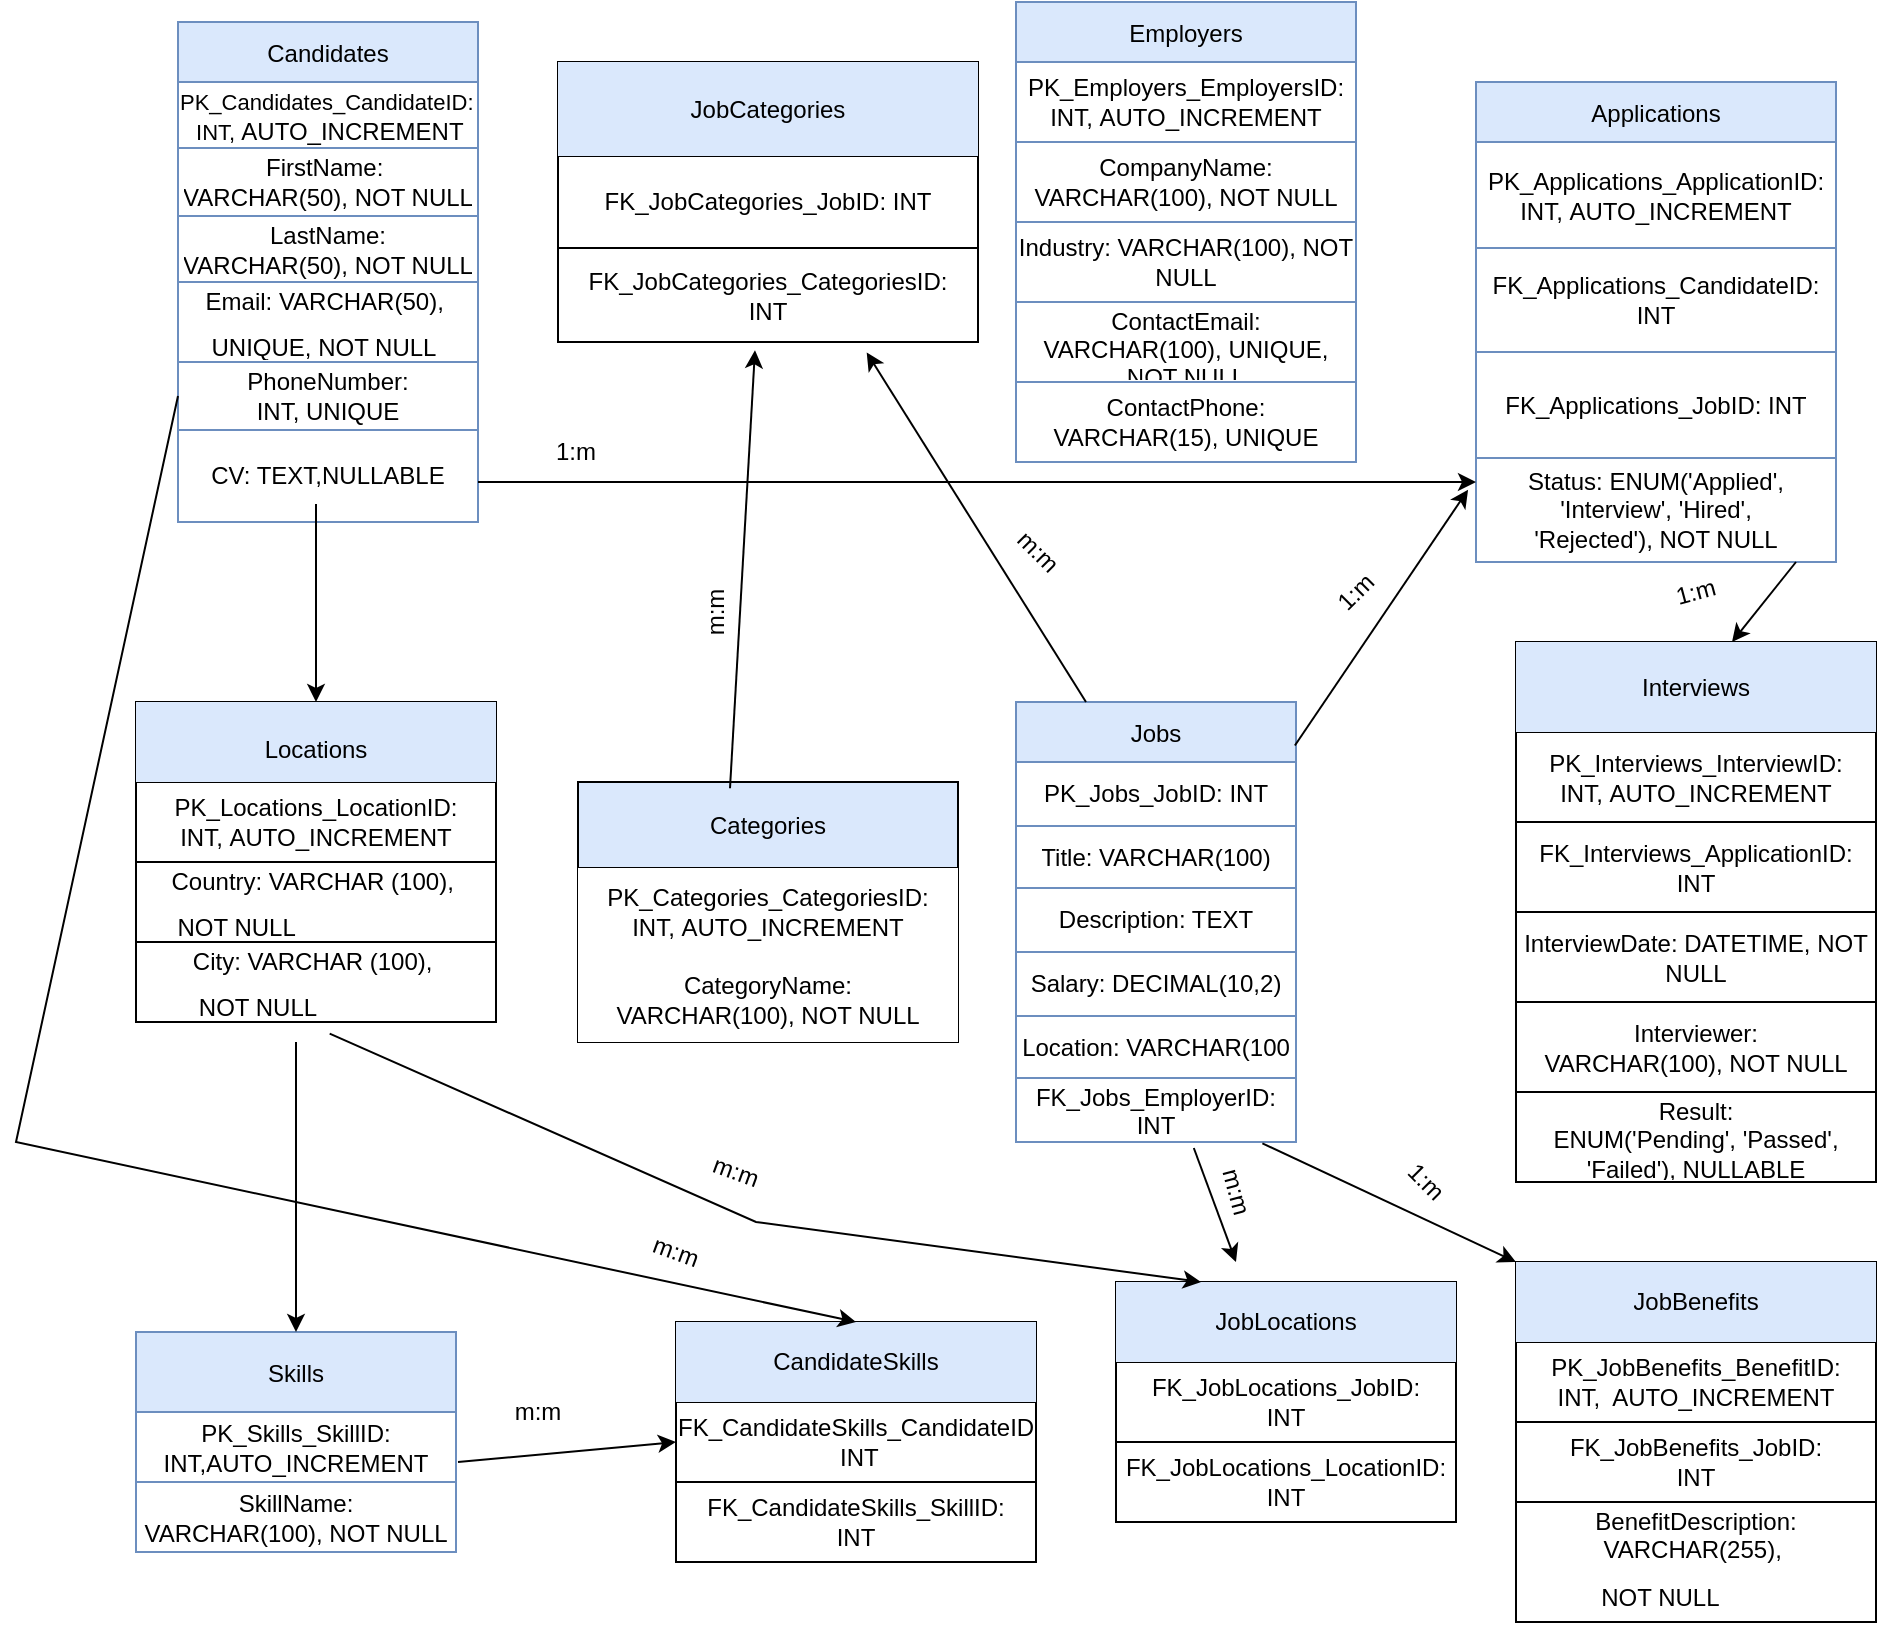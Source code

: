 <mxfile version="26.1.0">
  <diagram id="R2lEEEUBdFMjLlhIrx00" name="Page-1">
    <mxGraphModel dx="2350" dy="813" grid="1" gridSize="10" guides="1" tooltips="1" connect="1" arrows="1" fold="1" page="1" pageScale="1" pageWidth="850" pageHeight="1100" math="0" shadow="0" extFonts="Permanent Marker^https://fonts.googleapis.com/css?family=Permanent+Marker">
      <root>
        <mxCell id="0" />
        <mxCell id="1" parent="0" />
        <mxCell id="5-M_Rkz2rhJY8XIJQXvp-68" value="Candidates" style="shape=table;startSize=30;container=1;collapsible=0;childLayout=tableLayout;fillColor=#dae8fc;strokeColor=#6c8ebf;" vertex="1" parent="1">
          <mxGeometry x="-19" y="20" width="150" height="250" as="geometry" />
        </mxCell>
        <mxCell id="5-M_Rkz2rhJY8XIJQXvp-69" value="" style="shape=tableRow;horizontal=0;startSize=0;swimlaneHead=0;swimlaneBody=0;strokeColor=inherit;top=0;left=0;bottom=0;right=0;collapsible=0;dropTarget=0;fillColor=none;points=[[0,0.5],[1,0.5]];portConstraint=eastwest;" vertex="1" parent="5-M_Rkz2rhJY8XIJQXvp-68">
          <mxGeometry y="30" width="150" height="33" as="geometry" />
        </mxCell>
        <mxCell id="5-M_Rkz2rhJY8XIJQXvp-70" value="&lt;font style=&quot;font-size: 11px;&quot;&gt;PK_Candidates_&lt;/font&gt;&lt;span style=&quot;color: light-dark(rgb(0, 0, 0), rgb(255, 255, 255)); background-color: transparent; font-size: 11px;&quot;&gt;CandidateID:&amp;nbsp;&lt;/span&gt;&lt;div&gt;&lt;span style=&quot;color: light-dark(rgb(0, 0, 0), rgb(255, 255, 255)); background-color: transparent; font-size: 11px;&quot;&gt;INT,&amp;nbsp;&lt;/span&gt;&lt;span style=&quot;background-color: transparent; color: light-dark(rgb(0, 0, 0), rgb(255, 255, 255));&quot;&gt;AUTO_INCREMENT&lt;/span&gt;&lt;/div&gt;" style="shape=partialRectangle;html=1;whiteSpace=wrap;connectable=0;strokeColor=inherit;overflow=hidden;fillColor=none;top=0;left=0;bottom=0;right=0;pointerEvents=1;" vertex="1" parent="5-M_Rkz2rhJY8XIJQXvp-69">
          <mxGeometry width="150" height="33" as="geometry">
            <mxRectangle width="150" height="33" as="alternateBounds" />
          </mxGeometry>
        </mxCell>
        <mxCell id="5-M_Rkz2rhJY8XIJQXvp-71" value="" style="shape=tableRow;horizontal=0;startSize=0;swimlaneHead=0;swimlaneBody=0;strokeColor=inherit;top=0;left=0;bottom=0;right=0;collapsible=0;dropTarget=0;fillColor=none;points=[[0,0.5],[1,0.5]];portConstraint=eastwest;" vertex="1" parent="5-M_Rkz2rhJY8XIJQXvp-68">
          <mxGeometry y="63" width="150" height="34" as="geometry" />
        </mxCell>
        <mxCell id="5-M_Rkz2rhJY8XIJQXvp-72" value="FirstName:&amp;nbsp;&lt;div&gt;VARCHAR(50),&amp;nbsp;NOT NULL&lt;/div&gt;" style="shape=partialRectangle;html=1;whiteSpace=wrap;connectable=0;strokeColor=inherit;overflow=hidden;fillColor=none;top=0;left=0;bottom=0;right=0;pointerEvents=1;" vertex="1" parent="5-M_Rkz2rhJY8XIJQXvp-71">
          <mxGeometry width="150" height="34" as="geometry">
            <mxRectangle width="150" height="34" as="alternateBounds" />
          </mxGeometry>
        </mxCell>
        <mxCell id="5-M_Rkz2rhJY8XIJQXvp-73" value="" style="shape=tableRow;horizontal=0;startSize=0;swimlaneHead=0;swimlaneBody=0;strokeColor=inherit;top=0;left=0;bottom=0;right=0;collapsible=0;dropTarget=0;fillColor=none;points=[[0,0.5],[1,0.5]];portConstraint=eastwest;" vertex="1" parent="5-M_Rkz2rhJY8XIJQXvp-68">
          <mxGeometry y="97" width="150" height="33" as="geometry" />
        </mxCell>
        <mxCell id="5-M_Rkz2rhJY8XIJQXvp-74" value="LastName:&lt;div&gt;VARCHAR(50),&amp;nbsp;NOT NULL&lt;/div&gt;" style="shape=partialRectangle;html=1;whiteSpace=wrap;connectable=0;strokeColor=inherit;overflow=hidden;fillColor=none;top=0;left=0;bottom=0;right=0;pointerEvents=1;" vertex="1" parent="5-M_Rkz2rhJY8XIJQXvp-73">
          <mxGeometry width="150" height="33" as="geometry">
            <mxRectangle width="150" height="33" as="alternateBounds" />
          </mxGeometry>
        </mxCell>
        <mxCell id="5-M_Rkz2rhJY8XIJQXvp-75" value="" style="shape=tableRow;horizontal=0;startSize=0;swimlaneHead=0;swimlaneBody=0;strokeColor=inherit;top=0;left=0;bottom=0;right=0;collapsible=0;dropTarget=0;fillColor=none;points=[[0,0.5],[1,0.5]];portConstraint=eastwest;" vertex="1" parent="5-M_Rkz2rhJY8XIJQXvp-68">
          <mxGeometry y="130" width="150" height="40" as="geometry" />
        </mxCell>
        <mxCell id="5-M_Rkz2rhJY8XIJQXvp-76" value="Email:&amp;nbsp;VARCHAR(50),&amp;nbsp;&lt;div&gt;&lt;table&gt;&lt;tbody&gt;&lt;tr&gt;&lt;td&gt;&lt;/td&gt;&lt;/tr&gt;&lt;/tbody&gt;&lt;/table&gt;&lt;table&gt;&lt;tbody&gt;&lt;tr&gt;&lt;td&gt;UNIQUE, NOT NULL&lt;/td&gt;&lt;/tr&gt;&lt;/tbody&gt;&lt;/table&gt;&lt;/div&gt;" style="shape=partialRectangle;html=1;whiteSpace=wrap;connectable=0;strokeColor=inherit;overflow=hidden;fillColor=none;top=0;left=0;bottom=0;right=0;pointerEvents=1;" vertex="1" parent="5-M_Rkz2rhJY8XIJQXvp-75">
          <mxGeometry width="150" height="40" as="geometry">
            <mxRectangle width="150" height="40" as="alternateBounds" />
          </mxGeometry>
        </mxCell>
        <mxCell id="5-M_Rkz2rhJY8XIJQXvp-77" value="" style="shape=tableRow;horizontal=0;startSize=0;swimlaneHead=0;swimlaneBody=0;strokeColor=inherit;top=0;left=0;bottom=0;right=0;collapsible=0;dropTarget=0;fillColor=none;points=[[0,0.5],[1,0.5]];portConstraint=eastwest;" vertex="1" parent="5-M_Rkz2rhJY8XIJQXvp-68">
          <mxGeometry y="170" width="150" height="34" as="geometry" />
        </mxCell>
        <mxCell id="5-M_Rkz2rhJY8XIJQXvp-78" value="PhoneNumber:&lt;div&gt;INT,&amp;nbsp;UNIQUE&lt;/div&gt;" style="shape=partialRectangle;html=1;whiteSpace=wrap;connectable=0;strokeColor=inherit;overflow=hidden;fillColor=none;top=0;left=0;bottom=0;right=0;pointerEvents=1;" vertex="1" parent="5-M_Rkz2rhJY8XIJQXvp-77">
          <mxGeometry width="150" height="34" as="geometry">
            <mxRectangle width="150" height="34" as="alternateBounds" />
          </mxGeometry>
        </mxCell>
        <mxCell id="5-M_Rkz2rhJY8XIJQXvp-79" value="" style="shape=tableRow;horizontal=0;startSize=0;swimlaneHead=0;swimlaneBody=0;strokeColor=inherit;top=0;left=0;bottom=0;right=0;collapsible=0;dropTarget=0;fillColor=none;points=[[0,0.5],[1,0.5]];portConstraint=eastwest;" vertex="1" parent="5-M_Rkz2rhJY8XIJQXvp-68">
          <mxGeometry y="204" width="150" height="46" as="geometry" />
        </mxCell>
        <mxCell id="5-M_Rkz2rhJY8XIJQXvp-80" value="CV: TEXT,NULLABLE" style="shape=partialRectangle;html=1;whiteSpace=wrap;connectable=0;strokeColor=inherit;overflow=hidden;fillColor=none;top=0;left=0;bottom=0;right=0;pointerEvents=1;" vertex="1" parent="5-M_Rkz2rhJY8XIJQXvp-79">
          <mxGeometry width="150" height="46" as="geometry">
            <mxRectangle width="150" height="46" as="alternateBounds" />
          </mxGeometry>
        </mxCell>
        <mxCell id="5-M_Rkz2rhJY8XIJQXvp-81" value="Jobs" style="shape=table;startSize=30;container=1;collapsible=0;childLayout=tableLayout;fillColor=#dae8fc;strokeColor=#6c8ebf;" vertex="1" parent="1">
          <mxGeometry x="400" y="360" width="140" height="220" as="geometry" />
        </mxCell>
        <mxCell id="5-M_Rkz2rhJY8XIJQXvp-82" value="" style="shape=tableRow;horizontal=0;startSize=0;swimlaneHead=0;swimlaneBody=0;strokeColor=inherit;top=0;left=0;bottom=0;right=0;collapsible=0;dropTarget=0;fillColor=none;points=[[0,0.5],[1,0.5]];portConstraint=eastwest;" vertex="1" parent="5-M_Rkz2rhJY8XIJQXvp-81">
          <mxGeometry y="30" width="140" height="32" as="geometry" />
        </mxCell>
        <mxCell id="5-M_Rkz2rhJY8XIJQXvp-83" value="PK_Jobs_JobID: INT" style="shape=partialRectangle;html=1;whiteSpace=wrap;connectable=0;strokeColor=inherit;overflow=hidden;fillColor=none;top=0;left=0;bottom=0;right=0;pointerEvents=1;" vertex="1" parent="5-M_Rkz2rhJY8XIJQXvp-82">
          <mxGeometry width="140" height="32" as="geometry">
            <mxRectangle width="140" height="32" as="alternateBounds" />
          </mxGeometry>
        </mxCell>
        <mxCell id="5-M_Rkz2rhJY8XIJQXvp-84" value="" style="shape=tableRow;horizontal=0;startSize=0;swimlaneHead=0;swimlaneBody=0;strokeColor=inherit;top=0;left=0;bottom=0;right=0;collapsible=0;dropTarget=0;fillColor=none;points=[[0,0.5],[1,0.5]];portConstraint=eastwest;" vertex="1" parent="5-M_Rkz2rhJY8XIJQXvp-81">
          <mxGeometry y="62" width="140" height="31" as="geometry" />
        </mxCell>
        <mxCell id="5-M_Rkz2rhJY8XIJQXvp-85" value="Title: VARCHAR(100)" style="shape=partialRectangle;html=1;whiteSpace=wrap;connectable=0;strokeColor=inherit;overflow=hidden;fillColor=none;top=0;left=0;bottom=0;right=0;pointerEvents=1;" vertex="1" parent="5-M_Rkz2rhJY8XIJQXvp-84">
          <mxGeometry width="140" height="31" as="geometry">
            <mxRectangle width="140" height="31" as="alternateBounds" />
          </mxGeometry>
        </mxCell>
        <mxCell id="5-M_Rkz2rhJY8XIJQXvp-86" value="" style="shape=tableRow;horizontal=0;startSize=0;swimlaneHead=0;swimlaneBody=0;strokeColor=inherit;top=0;left=0;bottom=0;right=0;collapsible=0;dropTarget=0;fillColor=none;points=[[0,0.5],[1,0.5]];portConstraint=eastwest;" vertex="1" parent="5-M_Rkz2rhJY8XIJQXvp-81">
          <mxGeometry y="93" width="140" height="32" as="geometry" />
        </mxCell>
        <mxCell id="5-M_Rkz2rhJY8XIJQXvp-87" value="Description: TEXT" style="shape=partialRectangle;html=1;whiteSpace=wrap;connectable=0;strokeColor=inherit;overflow=hidden;fillColor=none;top=0;left=0;bottom=0;right=0;pointerEvents=1;" vertex="1" parent="5-M_Rkz2rhJY8XIJQXvp-86">
          <mxGeometry width="140" height="32" as="geometry">
            <mxRectangle width="140" height="32" as="alternateBounds" />
          </mxGeometry>
        </mxCell>
        <mxCell id="5-M_Rkz2rhJY8XIJQXvp-88" value="" style="shape=tableRow;horizontal=0;startSize=0;swimlaneHead=0;swimlaneBody=0;strokeColor=inherit;top=0;left=0;bottom=0;right=0;collapsible=0;dropTarget=0;fillColor=none;points=[[0,0.5],[1,0.5]];portConstraint=eastwest;" vertex="1" parent="5-M_Rkz2rhJY8XIJQXvp-81">
          <mxGeometry y="125" width="140" height="32" as="geometry" />
        </mxCell>
        <mxCell id="5-M_Rkz2rhJY8XIJQXvp-89" value="Salary: DECIMAL(10,2)" style="shape=partialRectangle;html=1;whiteSpace=wrap;connectable=0;strokeColor=inherit;overflow=hidden;fillColor=none;top=0;left=0;bottom=0;right=0;pointerEvents=1;" vertex="1" parent="5-M_Rkz2rhJY8XIJQXvp-88">
          <mxGeometry width="140" height="32" as="geometry">
            <mxRectangle width="140" height="32" as="alternateBounds" />
          </mxGeometry>
        </mxCell>
        <mxCell id="5-M_Rkz2rhJY8XIJQXvp-90" value="" style="shape=tableRow;horizontal=0;startSize=0;swimlaneHead=0;swimlaneBody=0;strokeColor=inherit;top=0;left=0;bottom=0;right=0;collapsible=0;dropTarget=0;fillColor=none;points=[[0,0.5],[1,0.5]];portConstraint=eastwest;" vertex="1" parent="5-M_Rkz2rhJY8XIJQXvp-81">
          <mxGeometry y="157" width="140" height="31" as="geometry" />
        </mxCell>
        <mxCell id="5-M_Rkz2rhJY8XIJQXvp-91" value="Location: VARCHAR(100" style="shape=partialRectangle;html=1;whiteSpace=wrap;connectable=0;strokeColor=inherit;overflow=hidden;fillColor=none;top=0;left=0;bottom=0;right=0;pointerEvents=1;" vertex="1" parent="5-M_Rkz2rhJY8XIJQXvp-90">
          <mxGeometry width="140" height="31" as="geometry">
            <mxRectangle width="140" height="31" as="alternateBounds" />
          </mxGeometry>
        </mxCell>
        <mxCell id="5-M_Rkz2rhJY8XIJQXvp-92" value="" style="shape=tableRow;horizontal=0;startSize=0;swimlaneHead=0;swimlaneBody=0;strokeColor=inherit;top=0;left=0;bottom=0;right=0;collapsible=0;dropTarget=0;fillColor=none;points=[[0,0.5],[1,0.5]];portConstraint=eastwest;" vertex="1" parent="5-M_Rkz2rhJY8XIJQXvp-81">
          <mxGeometry y="188" width="140" height="32" as="geometry" />
        </mxCell>
        <mxCell id="5-M_Rkz2rhJY8XIJQXvp-93" value="FK_Jobs_EmployerID: INT" style="shape=partialRectangle;html=1;whiteSpace=wrap;connectable=0;strokeColor=inherit;overflow=hidden;fillColor=none;top=0;left=0;bottom=0;right=0;pointerEvents=1;" vertex="1" parent="5-M_Rkz2rhJY8XIJQXvp-92">
          <mxGeometry width="140" height="32" as="geometry">
            <mxRectangle width="140" height="32" as="alternateBounds" />
          </mxGeometry>
        </mxCell>
        <mxCell id="5-M_Rkz2rhJY8XIJQXvp-94" value="Employers" style="shape=table;startSize=30;container=1;collapsible=0;childLayout=tableLayout;fillColor=#dae8fc;strokeColor=#6c8ebf;" vertex="1" parent="1">
          <mxGeometry x="400" y="10" width="170" height="230" as="geometry" />
        </mxCell>
        <mxCell id="5-M_Rkz2rhJY8XIJQXvp-95" value="" style="shape=tableRow;horizontal=0;startSize=0;swimlaneHead=0;swimlaneBody=0;strokeColor=inherit;top=0;left=0;bottom=0;right=0;collapsible=0;dropTarget=0;fillColor=none;points=[[0,0.5],[1,0.5]];portConstraint=eastwest;" vertex="1" parent="5-M_Rkz2rhJY8XIJQXvp-94">
          <mxGeometry y="30" width="170" height="40" as="geometry" />
        </mxCell>
        <mxCell id="5-M_Rkz2rhJY8XIJQXvp-96" value="PK_Employers_EmployersID: INT,&amp;nbsp;AUTO_INCREMENT" style="shape=partialRectangle;html=1;whiteSpace=wrap;connectable=0;strokeColor=inherit;overflow=hidden;fillColor=none;top=0;left=0;bottom=0;right=0;pointerEvents=1;" vertex="1" parent="5-M_Rkz2rhJY8XIJQXvp-95">
          <mxGeometry width="170" height="40" as="geometry">
            <mxRectangle width="170" height="40" as="alternateBounds" />
          </mxGeometry>
        </mxCell>
        <mxCell id="5-M_Rkz2rhJY8XIJQXvp-97" value="" style="shape=tableRow;horizontal=0;startSize=0;swimlaneHead=0;swimlaneBody=0;strokeColor=inherit;top=0;left=0;bottom=0;right=0;collapsible=0;dropTarget=0;fillColor=none;points=[[0,0.5],[1,0.5]];portConstraint=eastwest;" vertex="1" parent="5-M_Rkz2rhJY8XIJQXvp-94">
          <mxGeometry y="70" width="170" height="40" as="geometry" />
        </mxCell>
        <mxCell id="5-M_Rkz2rhJY8XIJQXvp-98" value="CompanyName: VARCHAR(100),&amp;nbsp;NOT NULL" style="shape=partialRectangle;html=1;whiteSpace=wrap;connectable=0;strokeColor=inherit;overflow=hidden;fillColor=none;top=0;left=0;bottom=0;right=0;pointerEvents=1;" vertex="1" parent="5-M_Rkz2rhJY8XIJQXvp-97">
          <mxGeometry width="170" height="40" as="geometry">
            <mxRectangle width="170" height="40" as="alternateBounds" />
          </mxGeometry>
        </mxCell>
        <mxCell id="5-M_Rkz2rhJY8XIJQXvp-99" value="" style="shape=tableRow;horizontal=0;startSize=0;swimlaneHead=0;swimlaneBody=0;strokeColor=inherit;top=0;left=0;bottom=0;right=0;collapsible=0;dropTarget=0;fillColor=none;points=[[0,0.5],[1,0.5]];portConstraint=eastwest;" vertex="1" parent="5-M_Rkz2rhJY8XIJQXvp-94">
          <mxGeometry y="110" width="170" height="40" as="geometry" />
        </mxCell>
        <mxCell id="5-M_Rkz2rhJY8XIJQXvp-100" value="Industry:&amp;nbsp;VARCHAR(100),&amp;nbsp;NOT NULL" style="shape=partialRectangle;html=1;whiteSpace=wrap;connectable=0;strokeColor=inherit;overflow=hidden;fillColor=none;top=0;left=0;bottom=0;right=0;pointerEvents=1;" vertex="1" parent="5-M_Rkz2rhJY8XIJQXvp-99">
          <mxGeometry width="170" height="40" as="geometry">
            <mxRectangle width="170" height="40" as="alternateBounds" />
          </mxGeometry>
        </mxCell>
        <mxCell id="5-M_Rkz2rhJY8XIJQXvp-101" value="" style="shape=tableRow;horizontal=0;startSize=0;swimlaneHead=0;swimlaneBody=0;strokeColor=inherit;top=0;left=0;bottom=0;right=0;collapsible=0;dropTarget=0;fillColor=none;points=[[0,0.5],[1,0.5]];portConstraint=eastwest;" vertex="1" parent="5-M_Rkz2rhJY8XIJQXvp-94">
          <mxGeometry y="150" width="170" height="40" as="geometry" />
        </mxCell>
        <mxCell id="5-M_Rkz2rhJY8XIJQXvp-102" value="ContactEmail: VARCHAR(100),&amp;nbsp;UNIQUE, NOT NULL" style="shape=partialRectangle;html=1;whiteSpace=wrap;connectable=0;strokeColor=inherit;overflow=hidden;fillColor=none;top=0;left=0;bottom=0;right=0;pointerEvents=1;" vertex="1" parent="5-M_Rkz2rhJY8XIJQXvp-101">
          <mxGeometry width="170" height="40" as="geometry">
            <mxRectangle width="170" height="40" as="alternateBounds" />
          </mxGeometry>
        </mxCell>
        <mxCell id="5-M_Rkz2rhJY8XIJQXvp-103" value="" style="shape=tableRow;horizontal=0;startSize=0;swimlaneHead=0;swimlaneBody=0;strokeColor=inherit;top=0;left=0;bottom=0;right=0;collapsible=0;dropTarget=0;fillColor=none;points=[[0,0.5],[1,0.5]];portConstraint=eastwest;" vertex="1" parent="5-M_Rkz2rhJY8XIJQXvp-94">
          <mxGeometry y="190" width="170" height="40" as="geometry" />
        </mxCell>
        <mxCell id="5-M_Rkz2rhJY8XIJQXvp-104" value="ContactPhone: VARCHAR(15),&amp;nbsp;UNIQUE" style="shape=partialRectangle;html=1;whiteSpace=wrap;connectable=0;strokeColor=inherit;overflow=hidden;fillColor=none;top=0;left=0;bottom=0;right=0;pointerEvents=1;" vertex="1" parent="5-M_Rkz2rhJY8XIJQXvp-103">
          <mxGeometry width="170" height="40" as="geometry">
            <mxRectangle width="170" height="40" as="alternateBounds" />
          </mxGeometry>
        </mxCell>
        <mxCell id="5-M_Rkz2rhJY8XIJQXvp-105" value="Applications" style="shape=table;startSize=30;container=1;collapsible=0;childLayout=tableLayout;fillColor=#dae8fc;strokeColor=#6c8ebf;" vertex="1" parent="1">
          <mxGeometry x="630" y="50" width="180" height="240" as="geometry" />
        </mxCell>
        <mxCell id="5-M_Rkz2rhJY8XIJQXvp-106" value="" style="shape=tableRow;horizontal=0;startSize=0;swimlaneHead=0;swimlaneBody=0;strokeColor=inherit;top=0;left=0;bottom=0;right=0;collapsible=0;dropTarget=0;fillColor=none;points=[[0,0.5],[1,0.5]];portConstraint=eastwest;" vertex="1" parent="5-M_Rkz2rhJY8XIJQXvp-105">
          <mxGeometry y="30" width="180" height="53" as="geometry" />
        </mxCell>
        <mxCell id="5-M_Rkz2rhJY8XIJQXvp-107" value="PK_Applications_ApplicationID: INT,&amp;nbsp;AUTO_INCREMENT" style="shape=partialRectangle;html=1;whiteSpace=wrap;connectable=0;strokeColor=inherit;overflow=hidden;fillColor=none;top=0;left=0;bottom=0;right=0;pointerEvents=1;" vertex="1" parent="5-M_Rkz2rhJY8XIJQXvp-106">
          <mxGeometry width="180" height="53" as="geometry">
            <mxRectangle width="180" height="53" as="alternateBounds" />
          </mxGeometry>
        </mxCell>
        <mxCell id="5-M_Rkz2rhJY8XIJQXvp-108" value="" style="shape=tableRow;horizontal=0;startSize=0;swimlaneHead=0;swimlaneBody=0;strokeColor=inherit;top=0;left=0;bottom=0;right=0;collapsible=0;dropTarget=0;fillColor=none;points=[[0,0.5],[1,0.5]];portConstraint=eastwest;" vertex="1" parent="5-M_Rkz2rhJY8XIJQXvp-105">
          <mxGeometry y="83" width="180" height="52" as="geometry" />
        </mxCell>
        <mxCell id="5-M_Rkz2rhJY8XIJQXvp-109" value="FK_Applications_CandidateID: INT" style="shape=partialRectangle;html=1;whiteSpace=wrap;connectable=0;strokeColor=inherit;overflow=hidden;fillColor=none;top=0;left=0;bottom=0;right=0;pointerEvents=1;" vertex="1" parent="5-M_Rkz2rhJY8XIJQXvp-108">
          <mxGeometry width="180" height="52" as="geometry">
            <mxRectangle width="180" height="52" as="alternateBounds" />
          </mxGeometry>
        </mxCell>
        <mxCell id="5-M_Rkz2rhJY8XIJQXvp-110" value="" style="shape=tableRow;horizontal=0;startSize=0;swimlaneHead=0;swimlaneBody=0;strokeColor=inherit;top=0;left=0;bottom=0;right=0;collapsible=0;dropTarget=0;fillColor=none;points=[[0,0.5],[1,0.5]];portConstraint=eastwest;" vertex="1" parent="5-M_Rkz2rhJY8XIJQXvp-105">
          <mxGeometry y="135" width="180" height="53" as="geometry" />
        </mxCell>
        <mxCell id="5-M_Rkz2rhJY8XIJQXvp-111" value="FK_Applications_JobID: INT" style="shape=partialRectangle;html=1;whiteSpace=wrap;connectable=0;strokeColor=inherit;overflow=hidden;fillColor=none;top=0;left=0;bottom=0;right=0;pointerEvents=1;" vertex="1" parent="5-M_Rkz2rhJY8XIJQXvp-110">
          <mxGeometry width="180" height="53" as="geometry">
            <mxRectangle width="180" height="53" as="alternateBounds" />
          </mxGeometry>
        </mxCell>
        <mxCell id="5-M_Rkz2rhJY8XIJQXvp-112" value="" style="shape=tableRow;horizontal=0;startSize=0;swimlaneHead=0;swimlaneBody=0;strokeColor=inherit;top=0;left=0;bottom=0;right=0;collapsible=0;dropTarget=0;fillColor=none;points=[[0,0.5],[1,0.5]];portConstraint=eastwest;" vertex="1" parent="5-M_Rkz2rhJY8XIJQXvp-105">
          <mxGeometry y="188" width="180" height="52" as="geometry" />
        </mxCell>
        <mxCell id="5-M_Rkz2rhJY8XIJQXvp-113" value="Status:&amp;nbsp;ENUM(&#39;Applied&#39;, &#39;Interview&#39;, &#39;Hired&#39;, &#39;Rejected&#39;),&amp;nbsp;NOT NULL" style="shape=partialRectangle;html=1;whiteSpace=wrap;connectable=0;strokeColor=inherit;overflow=hidden;fillColor=none;top=0;left=0;bottom=0;right=0;pointerEvents=1;" vertex="1" parent="5-M_Rkz2rhJY8XIJQXvp-112">
          <mxGeometry width="180" height="52" as="geometry">
            <mxRectangle width="180" height="52" as="alternateBounds" />
          </mxGeometry>
        </mxCell>
        <mxCell id="5-M_Rkz2rhJY8XIJQXvp-114" value="Skills" style="shape=table;startSize=40;container=1;collapsible=0;childLayout=tableLayout;fillColor=#dae8fc;strokeColor=#6c8ebf;" vertex="1" parent="1">
          <mxGeometry x="-40" y="675" width="160" height="110" as="geometry" />
        </mxCell>
        <mxCell id="5-M_Rkz2rhJY8XIJQXvp-115" value="" style="shape=tableRow;horizontal=0;startSize=0;swimlaneHead=0;swimlaneBody=0;strokeColor=inherit;top=0;left=0;bottom=0;right=0;collapsible=0;dropTarget=0;fillColor=none;points=[[0,0.5],[1,0.5]];portConstraint=eastwest;" vertex="1" parent="5-M_Rkz2rhJY8XIJQXvp-114">
          <mxGeometry y="40" width="160" height="35" as="geometry" />
        </mxCell>
        <mxCell id="5-M_Rkz2rhJY8XIJQXvp-116" value="PK_Skills_SkillID: INT,AUTO_INCREMENT" style="shape=partialRectangle;html=1;whiteSpace=wrap;connectable=0;strokeColor=inherit;overflow=hidden;fillColor=none;top=0;left=0;bottom=0;right=0;pointerEvents=1;" vertex="1" parent="5-M_Rkz2rhJY8XIJQXvp-115">
          <mxGeometry width="160" height="35" as="geometry">
            <mxRectangle width="160" height="35" as="alternateBounds" />
          </mxGeometry>
        </mxCell>
        <mxCell id="5-M_Rkz2rhJY8XIJQXvp-117" value="" style="shape=tableRow;horizontal=0;startSize=0;swimlaneHead=0;swimlaneBody=0;strokeColor=inherit;top=0;left=0;bottom=0;right=0;collapsible=0;dropTarget=0;fillColor=none;points=[[0,0.5],[1,0.5]];portConstraint=eastwest;" vertex="1" parent="5-M_Rkz2rhJY8XIJQXvp-114">
          <mxGeometry y="75" width="160" height="35" as="geometry" />
        </mxCell>
        <mxCell id="5-M_Rkz2rhJY8XIJQXvp-118" value="SkillName: VARCHAR(100),&amp;nbsp;NOT NULL" style="shape=partialRectangle;html=1;whiteSpace=wrap;connectable=0;strokeColor=inherit;overflow=hidden;fillColor=none;top=0;left=0;bottom=0;right=0;pointerEvents=1;" vertex="1" parent="5-M_Rkz2rhJY8XIJQXvp-117">
          <mxGeometry width="160" height="35" as="geometry">
            <mxRectangle width="160" height="35" as="alternateBounds" />
          </mxGeometry>
        </mxCell>
        <mxCell id="5-M_Rkz2rhJY8XIJQXvp-119" value="" style="shape=table;startSize=0;container=1;collapsible=0;childLayout=tableLayout;" vertex="1" parent="1">
          <mxGeometry x="230" y="670" width="180" height="120" as="geometry" />
        </mxCell>
        <mxCell id="5-M_Rkz2rhJY8XIJQXvp-120" value="" style="shape=tableRow;horizontal=0;startSize=0;swimlaneHead=0;swimlaneBody=0;strokeColor=inherit;top=0;left=0;bottom=0;right=0;collapsible=0;dropTarget=0;fillColor=none;points=[[0,0.5],[1,0.5]];portConstraint=eastwest;" vertex="1" parent="5-M_Rkz2rhJY8XIJQXvp-119">
          <mxGeometry width="180" height="40" as="geometry" />
        </mxCell>
        <mxCell id="5-M_Rkz2rhJY8XIJQXvp-121" value="CandidateSkills" style="shape=partialRectangle;html=1;whiteSpace=wrap;connectable=0;strokeColor=#6c8ebf;overflow=hidden;fillColor=#dae8fc;top=0;left=0;bottom=0;right=0;pointerEvents=1;" vertex="1" parent="5-M_Rkz2rhJY8XIJQXvp-120">
          <mxGeometry width="180" height="40" as="geometry">
            <mxRectangle width="180" height="40" as="alternateBounds" />
          </mxGeometry>
        </mxCell>
        <mxCell id="5-M_Rkz2rhJY8XIJQXvp-122" value="" style="shape=tableRow;horizontal=0;startSize=0;swimlaneHead=0;swimlaneBody=0;strokeColor=inherit;top=0;left=0;bottom=0;right=0;collapsible=0;dropTarget=0;fillColor=none;points=[[0,0.5],[1,0.5]];portConstraint=eastwest;" vertex="1" parent="5-M_Rkz2rhJY8XIJQXvp-119">
          <mxGeometry y="40" width="180" height="40" as="geometry" />
        </mxCell>
        <mxCell id="5-M_Rkz2rhJY8XIJQXvp-123" value="FK_CandidateSkills_CandidateID:&lt;div&gt;INT&lt;/div&gt;" style="shape=partialRectangle;html=1;whiteSpace=wrap;connectable=0;strokeColor=inherit;overflow=hidden;fillColor=none;top=0;left=0;bottom=0;right=0;pointerEvents=1;" vertex="1" parent="5-M_Rkz2rhJY8XIJQXvp-122">
          <mxGeometry width="180" height="40" as="geometry">
            <mxRectangle width="180" height="40" as="alternateBounds" />
          </mxGeometry>
        </mxCell>
        <mxCell id="5-M_Rkz2rhJY8XIJQXvp-124" value="" style="shape=tableRow;horizontal=0;startSize=0;swimlaneHead=0;swimlaneBody=0;strokeColor=inherit;top=0;left=0;bottom=0;right=0;collapsible=0;dropTarget=0;fillColor=none;points=[[0,0.5],[1,0.5]];portConstraint=eastwest;" vertex="1" parent="5-M_Rkz2rhJY8XIJQXvp-119">
          <mxGeometry y="80" width="180" height="40" as="geometry" />
        </mxCell>
        <mxCell id="5-M_Rkz2rhJY8XIJQXvp-125" value="FK_CandidateSkills_SkillID:&lt;div&gt;INT&lt;/div&gt;" style="shape=partialRectangle;html=1;whiteSpace=wrap;connectable=0;strokeColor=inherit;overflow=hidden;fillColor=none;top=0;left=0;bottom=0;right=0;pointerEvents=1;" vertex="1" parent="5-M_Rkz2rhJY8XIJQXvp-124">
          <mxGeometry width="180" height="40" as="geometry">
            <mxRectangle width="180" height="40" as="alternateBounds" />
          </mxGeometry>
        </mxCell>
        <mxCell id="5-M_Rkz2rhJY8XIJQXvp-126" value="" style="shape=table;startSize=0;container=1;collapsible=0;childLayout=tableLayout;fillColor=#dae8fc;strokeColor=#000000;" vertex="1" parent="1">
          <mxGeometry x="181" y="400" width="190" height="130" as="geometry" />
        </mxCell>
        <mxCell id="5-M_Rkz2rhJY8XIJQXvp-127" value="" style="shape=tableRow;horizontal=0;startSize=0;swimlaneHead=0;swimlaneBody=0;strokeColor=inherit;top=0;left=0;bottom=0;right=0;collapsible=0;dropTarget=0;fillColor=none;points=[[0,0.5],[1,0.5]];portConstraint=eastwest;" vertex="1" parent="5-M_Rkz2rhJY8XIJQXvp-126">
          <mxGeometry width="190" height="43" as="geometry" />
        </mxCell>
        <mxCell id="5-M_Rkz2rhJY8XIJQXvp-128" value="Categories" style="shape=partialRectangle;html=1;whiteSpace=wrap;connectable=0;strokeColor=inherit;overflow=hidden;fillColor=none;top=0;left=0;bottom=0;right=0;pointerEvents=1;" vertex="1" parent="5-M_Rkz2rhJY8XIJQXvp-127">
          <mxGeometry width="190" height="43" as="geometry">
            <mxRectangle width="190" height="43" as="alternateBounds" />
          </mxGeometry>
        </mxCell>
        <mxCell id="5-M_Rkz2rhJY8XIJQXvp-129" value="" style="shape=tableRow;horizontal=0;startSize=0;swimlaneHead=0;swimlaneBody=0;strokeColor=inherit;top=0;left=0;bottom=0;right=0;collapsible=0;dropTarget=0;fillColor=none;points=[[0,0.5],[1,0.5]];portConstraint=eastwest;" vertex="1" parent="5-M_Rkz2rhJY8XIJQXvp-126">
          <mxGeometry y="43" width="190" height="44" as="geometry" />
        </mxCell>
        <mxCell id="5-M_Rkz2rhJY8XIJQXvp-130" value="PK_Categories_CategoriesID: INT,&amp;nbsp;AUTO_INCREMENT" style="shape=partialRectangle;html=1;whiteSpace=wrap;connectable=0;overflow=hidden;top=0;left=0;bottom=0;right=0;pointerEvents=1;" vertex="1" parent="5-M_Rkz2rhJY8XIJQXvp-129">
          <mxGeometry width="190" height="44" as="geometry">
            <mxRectangle width="190" height="44" as="alternateBounds" />
          </mxGeometry>
        </mxCell>
        <mxCell id="5-M_Rkz2rhJY8XIJQXvp-131" value="" style="shape=tableRow;horizontal=0;startSize=0;swimlaneHead=0;swimlaneBody=0;strokeColor=inherit;top=0;left=0;bottom=0;right=0;collapsible=0;dropTarget=0;fillColor=none;points=[[0,0.5],[1,0.5]];portConstraint=eastwest;" vertex="1" parent="5-M_Rkz2rhJY8XIJQXvp-126">
          <mxGeometry y="87" width="190" height="43" as="geometry" />
        </mxCell>
        <mxCell id="5-M_Rkz2rhJY8XIJQXvp-132" value="CategoryName: VARCHAR(100),&amp;nbsp;NOT NULL" style="shape=partialRectangle;html=1;whiteSpace=wrap;connectable=0;overflow=hidden;top=0;left=0;bottom=0;right=0;pointerEvents=1;" vertex="1" parent="5-M_Rkz2rhJY8XIJQXvp-131">
          <mxGeometry width="190" height="43" as="geometry">
            <mxRectangle width="190" height="43" as="alternateBounds" />
          </mxGeometry>
        </mxCell>
        <mxCell id="5-M_Rkz2rhJY8XIJQXvp-133" value="" style="shape=table;startSize=0;container=1;collapsible=0;childLayout=tableLayout;" vertex="1" parent="1">
          <mxGeometry x="171" y="40" width="210" height="140" as="geometry" />
        </mxCell>
        <mxCell id="5-M_Rkz2rhJY8XIJQXvp-134" value="" style="shape=tableRow;horizontal=0;startSize=0;swimlaneHead=0;swimlaneBody=0;strokeColor=inherit;top=0;left=0;bottom=0;right=0;collapsible=0;dropTarget=0;fillColor=none;points=[[0,0.5],[1,0.5]];portConstraint=eastwest;" vertex="1" parent="5-M_Rkz2rhJY8XIJQXvp-133">
          <mxGeometry width="210" height="47" as="geometry" />
        </mxCell>
        <mxCell id="5-M_Rkz2rhJY8XIJQXvp-135" value="JobCategories" style="shape=partialRectangle;html=1;whiteSpace=wrap;connectable=0;strokeColor=#6c8ebf;overflow=hidden;fillColor=#dae8fc;top=0;left=0;bottom=0;right=0;pointerEvents=1;" vertex="1" parent="5-M_Rkz2rhJY8XIJQXvp-134">
          <mxGeometry width="210" height="47" as="geometry">
            <mxRectangle width="210" height="47" as="alternateBounds" />
          </mxGeometry>
        </mxCell>
        <mxCell id="5-M_Rkz2rhJY8XIJQXvp-136" value="" style="shape=tableRow;horizontal=0;startSize=0;swimlaneHead=0;swimlaneBody=0;strokeColor=inherit;top=0;left=0;bottom=0;right=0;collapsible=0;dropTarget=0;fillColor=none;points=[[0,0.5],[1,0.5]];portConstraint=eastwest;" vertex="1" parent="5-M_Rkz2rhJY8XIJQXvp-133">
          <mxGeometry y="47" width="210" height="46" as="geometry" />
        </mxCell>
        <mxCell id="5-M_Rkz2rhJY8XIJQXvp-137" value="FK_JobCategories_JobID: INT" style="shape=partialRectangle;html=1;whiteSpace=wrap;connectable=0;strokeColor=inherit;overflow=hidden;fillColor=none;top=0;left=0;bottom=0;right=0;pointerEvents=1;" vertex="1" parent="5-M_Rkz2rhJY8XIJQXvp-136">
          <mxGeometry width="210" height="46" as="geometry">
            <mxRectangle width="210" height="46" as="alternateBounds" />
          </mxGeometry>
        </mxCell>
        <mxCell id="5-M_Rkz2rhJY8XIJQXvp-138" value="" style="shape=tableRow;horizontal=0;startSize=0;swimlaneHead=0;swimlaneBody=0;strokeColor=inherit;top=0;left=0;bottom=0;right=0;collapsible=0;dropTarget=0;fillColor=none;points=[[0,0.5],[1,0.5]];portConstraint=eastwest;" vertex="1" parent="5-M_Rkz2rhJY8XIJQXvp-133">
          <mxGeometry y="93" width="210" height="47" as="geometry" />
        </mxCell>
        <mxCell id="5-M_Rkz2rhJY8XIJQXvp-139" value="FK_JobCategories_CategoriesID:&lt;div&gt;INT&lt;/div&gt;" style="shape=partialRectangle;html=1;whiteSpace=wrap;connectable=0;strokeColor=inherit;overflow=hidden;fillColor=none;top=0;left=0;bottom=0;right=0;pointerEvents=1;" vertex="1" parent="5-M_Rkz2rhJY8XIJQXvp-138">
          <mxGeometry width="210" height="47" as="geometry">
            <mxRectangle width="210" height="47" as="alternateBounds" />
          </mxGeometry>
        </mxCell>
        <mxCell id="5-M_Rkz2rhJY8XIJQXvp-140" value="" style="shape=table;startSize=0;container=1;collapsible=0;childLayout=tableLayout;" vertex="1" parent="1">
          <mxGeometry x="-40" y="360" width="180" height="160" as="geometry" />
        </mxCell>
        <mxCell id="5-M_Rkz2rhJY8XIJQXvp-141" value="" style="shape=tableRow;horizontal=0;startSize=0;swimlaneHead=0;swimlaneBody=0;strokeColor=inherit;top=0;left=0;bottom=0;right=0;collapsible=0;dropTarget=0;fillColor=none;points=[[0,0.5],[1,0.5]];portConstraint=eastwest;" vertex="1" parent="5-M_Rkz2rhJY8XIJQXvp-140">
          <mxGeometry width="180" height="40" as="geometry" />
        </mxCell>
        <mxCell id="5-M_Rkz2rhJY8XIJQXvp-142" value="&#xa;Locations&#xa;&#xa;" style="shape=partialRectangle;html=1;whiteSpace=wrap;connectable=0;strokeColor=#6c8ebf;overflow=hidden;fillColor=#dae8fc;top=0;left=0;bottom=0;right=0;pointerEvents=1;" vertex="1" parent="5-M_Rkz2rhJY8XIJQXvp-141">
          <mxGeometry width="180" height="40" as="geometry">
            <mxRectangle width="180" height="40" as="alternateBounds" />
          </mxGeometry>
        </mxCell>
        <mxCell id="5-M_Rkz2rhJY8XIJQXvp-143" value="" style="shape=tableRow;horizontal=0;startSize=0;swimlaneHead=0;swimlaneBody=0;strokeColor=inherit;top=0;left=0;bottom=0;right=0;collapsible=0;dropTarget=0;fillColor=none;points=[[0,0.5],[1,0.5]];portConstraint=eastwest;" vertex="1" parent="5-M_Rkz2rhJY8XIJQXvp-140">
          <mxGeometry y="40" width="180" height="40" as="geometry" />
        </mxCell>
        <mxCell id="5-M_Rkz2rhJY8XIJQXvp-144" value="PK_Locations_LocationID:&lt;div&gt;INT,&amp;nbsp;AUTO_INCREMENT&lt;/div&gt;" style="shape=partialRectangle;html=1;whiteSpace=wrap;connectable=0;strokeColor=inherit;overflow=hidden;fillColor=none;top=0;left=0;bottom=0;right=0;pointerEvents=1;" vertex="1" parent="5-M_Rkz2rhJY8XIJQXvp-143">
          <mxGeometry width="180" height="40" as="geometry">
            <mxRectangle width="180" height="40" as="alternateBounds" />
          </mxGeometry>
        </mxCell>
        <mxCell id="5-M_Rkz2rhJY8XIJQXvp-145" value="" style="shape=tableRow;horizontal=0;startSize=0;swimlaneHead=0;swimlaneBody=0;strokeColor=inherit;top=0;left=0;bottom=0;right=0;collapsible=0;dropTarget=0;fillColor=none;points=[[0,0.5],[1,0.5]];portConstraint=eastwest;" vertex="1" parent="5-M_Rkz2rhJY8XIJQXvp-140">
          <mxGeometry y="80" width="180" height="40" as="geometry" />
        </mxCell>
        <mxCell id="5-M_Rkz2rhJY8XIJQXvp-146" value="Country: VARCHAR (100),&amp;nbsp;&lt;table&gt;&lt;tbody&gt;&lt;tr&gt;&lt;td&gt;&lt;/td&gt;&lt;/tr&gt;&lt;/tbody&gt;&lt;/table&gt;&lt;table&gt;&lt;tbody&gt;&lt;tr&gt;&lt;td&gt;NOT NULL&lt;/td&gt;&lt;/tr&gt;&lt;/tbody&gt;&lt;/table&gt;" style="shape=partialRectangle;html=1;whiteSpace=wrap;connectable=0;strokeColor=inherit;overflow=hidden;fillColor=none;top=0;left=0;bottom=0;right=0;pointerEvents=1;" vertex="1" parent="5-M_Rkz2rhJY8XIJQXvp-145">
          <mxGeometry width="180" height="40" as="geometry">
            <mxRectangle width="180" height="40" as="alternateBounds" />
          </mxGeometry>
        </mxCell>
        <mxCell id="5-M_Rkz2rhJY8XIJQXvp-147" value="" style="shape=tableRow;horizontal=0;startSize=0;swimlaneHead=0;swimlaneBody=0;strokeColor=inherit;top=0;left=0;bottom=0;right=0;collapsible=0;dropTarget=0;fillColor=none;points=[[0,0.5],[1,0.5]];portConstraint=eastwest;" vertex="1" parent="5-M_Rkz2rhJY8XIJQXvp-140">
          <mxGeometry y="120" width="180" height="40" as="geometry" />
        </mxCell>
        <mxCell id="5-M_Rkz2rhJY8XIJQXvp-148" value="City: VARCHAR (100),&amp;nbsp;&lt;table&gt;&lt;tbody&gt;&lt;tr&gt;&lt;td&gt;&lt;/td&gt;&lt;/tr&gt;&lt;/tbody&gt;&lt;/table&gt;&lt;table&gt;&lt;tbody&gt;&lt;tr&gt;&lt;td&gt;NOT NULL&lt;/td&gt;&lt;/tr&gt;&lt;/tbody&gt;&lt;/table&gt;" style="shape=partialRectangle;html=1;whiteSpace=wrap;connectable=0;strokeColor=inherit;overflow=hidden;fillColor=none;top=0;left=0;bottom=0;right=0;pointerEvents=1;" vertex="1" parent="5-M_Rkz2rhJY8XIJQXvp-147">
          <mxGeometry width="180" height="40" as="geometry">
            <mxRectangle width="180" height="40" as="alternateBounds" />
          </mxGeometry>
        </mxCell>
        <mxCell id="5-M_Rkz2rhJY8XIJQXvp-149" value="" style="shape=table;startSize=0;container=1;collapsible=0;childLayout=tableLayout;" vertex="1" parent="1">
          <mxGeometry x="450" y="650" width="170" height="120" as="geometry" />
        </mxCell>
        <mxCell id="5-M_Rkz2rhJY8XIJQXvp-150" value="" style="shape=tableRow;horizontal=0;startSize=0;swimlaneHead=0;swimlaneBody=0;strokeColor=inherit;top=0;left=0;bottom=0;right=0;collapsible=0;dropTarget=0;fillColor=none;points=[[0,0.5],[1,0.5]];portConstraint=eastwest;" vertex="1" parent="5-M_Rkz2rhJY8XIJQXvp-149">
          <mxGeometry width="170" height="40" as="geometry" />
        </mxCell>
        <mxCell id="5-M_Rkz2rhJY8XIJQXvp-151" value="JobLocations" style="shape=partialRectangle;html=1;whiteSpace=wrap;connectable=0;strokeColor=#6c8ebf;overflow=hidden;fillColor=#dae8fc;top=0;left=0;bottom=0;right=0;pointerEvents=1;" vertex="1" parent="5-M_Rkz2rhJY8XIJQXvp-150">
          <mxGeometry width="170" height="40" as="geometry">
            <mxRectangle width="170" height="40" as="alternateBounds" />
          </mxGeometry>
        </mxCell>
        <mxCell id="5-M_Rkz2rhJY8XIJQXvp-152" value="" style="shape=tableRow;horizontal=0;startSize=0;swimlaneHead=0;swimlaneBody=0;strokeColor=inherit;top=0;left=0;bottom=0;right=0;collapsible=0;dropTarget=0;fillColor=none;points=[[0,0.5],[1,0.5]];portConstraint=eastwest;" vertex="1" parent="5-M_Rkz2rhJY8XIJQXvp-149">
          <mxGeometry y="40" width="170" height="40" as="geometry" />
        </mxCell>
        <mxCell id="5-M_Rkz2rhJY8XIJQXvp-153" value="FK_JobLocations_JobID:&lt;div&gt;INT&lt;/div&gt;" style="shape=partialRectangle;html=1;whiteSpace=wrap;connectable=0;strokeColor=inherit;overflow=hidden;fillColor=none;top=0;left=0;bottom=0;right=0;pointerEvents=1;" vertex="1" parent="5-M_Rkz2rhJY8XIJQXvp-152">
          <mxGeometry width="170" height="40" as="geometry">
            <mxRectangle width="170" height="40" as="alternateBounds" />
          </mxGeometry>
        </mxCell>
        <mxCell id="5-M_Rkz2rhJY8XIJQXvp-154" value="" style="shape=tableRow;horizontal=0;startSize=0;swimlaneHead=0;swimlaneBody=0;strokeColor=inherit;top=0;left=0;bottom=0;right=0;collapsible=0;dropTarget=0;fillColor=none;points=[[0,0.5],[1,0.5]];portConstraint=eastwest;" vertex="1" parent="5-M_Rkz2rhJY8XIJQXvp-149">
          <mxGeometry y="80" width="170" height="40" as="geometry" />
        </mxCell>
        <mxCell id="5-M_Rkz2rhJY8XIJQXvp-155" value="FK_JobLocations_LocationID:&lt;div&gt;INT&lt;/div&gt;" style="shape=partialRectangle;html=1;whiteSpace=wrap;connectable=0;strokeColor=inherit;overflow=hidden;fillColor=none;top=0;left=0;bottom=0;right=0;pointerEvents=1;" vertex="1" parent="5-M_Rkz2rhJY8XIJQXvp-154">
          <mxGeometry width="170" height="40" as="geometry">
            <mxRectangle width="170" height="40" as="alternateBounds" />
          </mxGeometry>
        </mxCell>
        <mxCell id="5-M_Rkz2rhJY8XIJQXvp-156" value="" style="shape=table;startSize=0;container=1;collapsible=0;childLayout=tableLayout;" vertex="1" parent="1">
          <mxGeometry x="650" y="330" width="180" height="270" as="geometry" />
        </mxCell>
        <mxCell id="5-M_Rkz2rhJY8XIJQXvp-157" value="" style="shape=tableRow;horizontal=0;startSize=0;swimlaneHead=0;swimlaneBody=0;strokeColor=inherit;top=0;left=0;bottom=0;right=0;collapsible=0;dropTarget=0;fillColor=none;points=[[0,0.5],[1,0.5]];portConstraint=eastwest;" vertex="1" parent="5-M_Rkz2rhJY8XIJQXvp-156">
          <mxGeometry width="180" height="45" as="geometry" />
        </mxCell>
        <mxCell id="5-M_Rkz2rhJY8XIJQXvp-158" value="Interviews" style="shape=partialRectangle;html=1;whiteSpace=wrap;connectable=0;strokeColor=#6c8ebf;overflow=hidden;fillColor=#dae8fc;top=0;left=0;bottom=0;right=0;pointerEvents=1;" vertex="1" parent="5-M_Rkz2rhJY8XIJQXvp-157">
          <mxGeometry width="180" height="45" as="geometry">
            <mxRectangle width="180" height="45" as="alternateBounds" />
          </mxGeometry>
        </mxCell>
        <mxCell id="5-M_Rkz2rhJY8XIJQXvp-159" value="" style="shape=tableRow;horizontal=0;startSize=0;swimlaneHead=0;swimlaneBody=0;strokeColor=inherit;top=0;left=0;bottom=0;right=0;collapsible=0;dropTarget=0;fillColor=none;points=[[0,0.5],[1,0.5]];portConstraint=eastwest;" vertex="1" parent="5-M_Rkz2rhJY8XIJQXvp-156">
          <mxGeometry y="45" width="180" height="45" as="geometry" />
        </mxCell>
        <mxCell id="5-M_Rkz2rhJY8XIJQXvp-160" value="PK_Interviews_InterviewID:&lt;div&gt;INT,&amp;nbsp;AUTO_INCREMENT&lt;/div&gt;" style="shape=partialRectangle;html=1;whiteSpace=wrap;connectable=0;strokeColor=inherit;overflow=hidden;fillColor=none;top=0;left=0;bottom=0;right=0;pointerEvents=1;" vertex="1" parent="5-M_Rkz2rhJY8XIJQXvp-159">
          <mxGeometry width="180" height="45" as="geometry">
            <mxRectangle width="180" height="45" as="alternateBounds" />
          </mxGeometry>
        </mxCell>
        <mxCell id="5-M_Rkz2rhJY8XIJQXvp-161" value="" style="shape=tableRow;horizontal=0;startSize=0;swimlaneHead=0;swimlaneBody=0;strokeColor=inherit;top=0;left=0;bottom=0;right=0;collapsible=0;dropTarget=0;fillColor=none;points=[[0,0.5],[1,0.5]];portConstraint=eastwest;" vertex="1" parent="5-M_Rkz2rhJY8XIJQXvp-156">
          <mxGeometry y="90" width="180" height="45" as="geometry" />
        </mxCell>
        <mxCell id="5-M_Rkz2rhJY8XIJQXvp-162" value="FK_Interviews_ApplicationID:&lt;div&gt;INT&lt;/div&gt;" style="shape=partialRectangle;html=1;whiteSpace=wrap;connectable=0;strokeColor=inherit;overflow=hidden;fillColor=none;top=0;left=0;bottom=0;right=0;pointerEvents=1;" vertex="1" parent="5-M_Rkz2rhJY8XIJQXvp-161">
          <mxGeometry width="180" height="45" as="geometry">
            <mxRectangle width="180" height="45" as="alternateBounds" />
          </mxGeometry>
        </mxCell>
        <mxCell id="5-M_Rkz2rhJY8XIJQXvp-163" value="" style="shape=tableRow;horizontal=0;startSize=0;swimlaneHead=0;swimlaneBody=0;strokeColor=inherit;top=0;left=0;bottom=0;right=0;collapsible=0;dropTarget=0;fillColor=none;points=[[0,0.5],[1,0.5]];portConstraint=eastwest;" vertex="1" parent="5-M_Rkz2rhJY8XIJQXvp-156">
          <mxGeometry y="135" width="180" height="45" as="geometry" />
        </mxCell>
        <mxCell id="5-M_Rkz2rhJY8XIJQXvp-164" value="InterviewDate: DATETIME,&amp;nbsp;NOT NULL" style="shape=partialRectangle;html=1;whiteSpace=wrap;connectable=0;strokeColor=inherit;overflow=hidden;fillColor=none;top=0;left=0;bottom=0;right=0;pointerEvents=1;" vertex="1" parent="5-M_Rkz2rhJY8XIJQXvp-163">
          <mxGeometry width="180" height="45" as="geometry">
            <mxRectangle width="180" height="45" as="alternateBounds" />
          </mxGeometry>
        </mxCell>
        <mxCell id="5-M_Rkz2rhJY8XIJQXvp-165" value="" style="shape=tableRow;horizontal=0;startSize=0;swimlaneHead=0;swimlaneBody=0;strokeColor=inherit;top=0;left=0;bottom=0;right=0;collapsible=0;dropTarget=0;fillColor=none;points=[[0,0.5],[1,0.5]];portConstraint=eastwest;" vertex="1" parent="5-M_Rkz2rhJY8XIJQXvp-156">
          <mxGeometry y="180" width="180" height="45" as="geometry" />
        </mxCell>
        <mxCell id="5-M_Rkz2rhJY8XIJQXvp-166" value="Interviewer:&lt;div&gt;VARCHAR(100),&amp;nbsp;NOT NULL&lt;/div&gt;" style="shape=partialRectangle;html=1;whiteSpace=wrap;connectable=0;strokeColor=inherit;overflow=hidden;fillColor=none;top=0;left=0;bottom=0;right=0;pointerEvents=1;" vertex="1" parent="5-M_Rkz2rhJY8XIJQXvp-165">
          <mxGeometry width="180" height="45" as="geometry">
            <mxRectangle width="180" height="45" as="alternateBounds" />
          </mxGeometry>
        </mxCell>
        <mxCell id="5-M_Rkz2rhJY8XIJQXvp-167" value="" style="shape=tableRow;horizontal=0;startSize=0;swimlaneHead=0;swimlaneBody=0;strokeColor=inherit;top=0;left=0;bottom=0;right=0;collapsible=0;dropTarget=0;fillColor=none;points=[[0,0.5],[1,0.5]];portConstraint=eastwest;" vertex="1" parent="5-M_Rkz2rhJY8XIJQXvp-156">
          <mxGeometry y="225" width="180" height="45" as="geometry" />
        </mxCell>
        <mxCell id="5-M_Rkz2rhJY8XIJQXvp-168" value="Result:&lt;div&gt;ENUM(&#39;Pending&#39;, &#39;Passed&#39;, &#39;Failed&#39;),&amp;nbsp;NULLABLE&lt;/div&gt;" style="shape=partialRectangle;html=1;whiteSpace=wrap;connectable=0;strokeColor=inherit;overflow=hidden;fillColor=none;top=0;left=0;bottom=0;right=0;pointerEvents=1;" vertex="1" parent="5-M_Rkz2rhJY8XIJQXvp-167">
          <mxGeometry width="180" height="45" as="geometry">
            <mxRectangle width="180" height="45" as="alternateBounds" />
          </mxGeometry>
        </mxCell>
        <mxCell id="5-M_Rkz2rhJY8XIJQXvp-169" value="" style="shape=table;startSize=0;container=1;collapsible=0;childLayout=tableLayout;" vertex="1" parent="1">
          <mxGeometry x="650" y="640" width="180" height="180" as="geometry" />
        </mxCell>
        <mxCell id="5-M_Rkz2rhJY8XIJQXvp-170" value="" style="shape=tableRow;horizontal=0;startSize=0;swimlaneHead=0;swimlaneBody=0;strokeColor=inherit;top=0;left=0;bottom=0;right=0;collapsible=0;dropTarget=0;fillColor=none;points=[[0,0.5],[1,0.5]];portConstraint=eastwest;" vertex="1" parent="5-M_Rkz2rhJY8XIJQXvp-169">
          <mxGeometry width="180" height="40" as="geometry" />
        </mxCell>
        <mxCell id="5-M_Rkz2rhJY8XIJQXvp-171" value="JobBenefits" style="shape=partialRectangle;html=1;whiteSpace=wrap;connectable=0;strokeColor=#6c8ebf;overflow=hidden;fillColor=#dae8fc;top=0;left=0;bottom=0;right=0;pointerEvents=1;" vertex="1" parent="5-M_Rkz2rhJY8XIJQXvp-170">
          <mxGeometry width="180" height="40" as="geometry">
            <mxRectangle width="180" height="40" as="alternateBounds" />
          </mxGeometry>
        </mxCell>
        <mxCell id="5-M_Rkz2rhJY8XIJQXvp-172" value="" style="shape=tableRow;horizontal=0;startSize=0;swimlaneHead=0;swimlaneBody=0;strokeColor=inherit;top=0;left=0;bottom=0;right=0;collapsible=0;dropTarget=0;fillColor=none;points=[[0,0.5],[1,0.5]];portConstraint=eastwest;" vertex="1" parent="5-M_Rkz2rhJY8XIJQXvp-169">
          <mxGeometry y="40" width="180" height="40" as="geometry" />
        </mxCell>
        <mxCell id="5-M_Rkz2rhJY8XIJQXvp-173" value="PK_JobBenefits_BenefitID:&lt;div&gt;INT,&amp;nbsp; AUTO_INCREMENT&lt;/div&gt;" style="shape=partialRectangle;html=1;whiteSpace=wrap;connectable=0;strokeColor=inherit;overflow=hidden;fillColor=none;top=0;left=0;bottom=0;right=0;pointerEvents=1;" vertex="1" parent="5-M_Rkz2rhJY8XIJQXvp-172">
          <mxGeometry width="180" height="40" as="geometry">
            <mxRectangle width="180" height="40" as="alternateBounds" />
          </mxGeometry>
        </mxCell>
        <mxCell id="5-M_Rkz2rhJY8XIJQXvp-174" value="" style="shape=tableRow;horizontal=0;startSize=0;swimlaneHead=0;swimlaneBody=0;strokeColor=inherit;top=0;left=0;bottom=0;right=0;collapsible=0;dropTarget=0;fillColor=none;points=[[0,0.5],[1,0.5]];portConstraint=eastwest;" vertex="1" parent="5-M_Rkz2rhJY8XIJQXvp-169">
          <mxGeometry y="80" width="180" height="40" as="geometry" />
        </mxCell>
        <mxCell id="5-M_Rkz2rhJY8XIJQXvp-175" value="FK_JobBenefits_JobID:&lt;div&gt;INT&lt;/div&gt;" style="shape=partialRectangle;html=1;whiteSpace=wrap;connectable=0;strokeColor=inherit;overflow=hidden;fillColor=none;top=0;left=0;bottom=0;right=0;pointerEvents=1;" vertex="1" parent="5-M_Rkz2rhJY8XIJQXvp-174">
          <mxGeometry width="180" height="40" as="geometry">
            <mxRectangle width="180" height="40" as="alternateBounds" />
          </mxGeometry>
        </mxCell>
        <mxCell id="5-M_Rkz2rhJY8XIJQXvp-176" value="" style="shape=tableRow;horizontal=0;startSize=0;swimlaneHead=0;swimlaneBody=0;strokeColor=inherit;top=0;left=0;bottom=0;right=0;collapsible=0;dropTarget=0;fillColor=none;points=[[0,0.5],[1,0.5]];portConstraint=eastwest;" vertex="1" parent="5-M_Rkz2rhJY8XIJQXvp-169">
          <mxGeometry y="120" width="180" height="60" as="geometry" />
        </mxCell>
        <mxCell id="5-M_Rkz2rhJY8XIJQXvp-177" value="BenefitDescription:&lt;div&gt;VARCHAR(255),&amp;nbsp;&lt;/div&gt;&lt;table&gt;&lt;tbody&gt;&lt;tr&gt;&lt;td&gt;&lt;/td&gt;&lt;/tr&gt;&lt;/tbody&gt;&lt;/table&gt;&lt;table&gt;&lt;tbody&gt;&lt;tr&gt;&lt;td&gt;NOT NULL&lt;/td&gt;&lt;/tr&gt;&lt;/tbody&gt;&lt;/table&gt;" style="shape=partialRectangle;html=1;whiteSpace=wrap;connectable=0;strokeColor=inherit;overflow=hidden;fillColor=none;top=0;left=0;bottom=0;right=0;pointerEvents=1;" vertex="1" parent="5-M_Rkz2rhJY8XIJQXvp-176">
          <mxGeometry width="180" height="60" as="geometry">
            <mxRectangle width="180" height="60" as="alternateBounds" />
          </mxGeometry>
        </mxCell>
        <mxCell id="5-M_Rkz2rhJY8XIJQXvp-180" value="" style="endArrow=classic;html=1;rounded=0;entryX=0.5;entryY=0;entryDx=0;entryDy=0;" edge="1" parent="1" target="5-M_Rkz2rhJY8XIJQXvp-140">
          <mxGeometry relative="1" as="geometry">
            <mxPoint x="50" y="261" as="sourcePoint" />
            <mxPoint x="120" y="280" as="targetPoint" />
          </mxGeometry>
        </mxCell>
        <mxCell id="5-M_Rkz2rhJY8XIJQXvp-185" value="" style="endArrow=classic;html=1;rounded=0;entryX=0.5;entryY=0;entryDx=0;entryDy=0;" edge="1" parent="1" target="5-M_Rkz2rhJY8XIJQXvp-114">
          <mxGeometry relative="1" as="geometry">
            <mxPoint x="40" y="530" as="sourcePoint" />
            <mxPoint x="80" y="560" as="targetPoint" />
          </mxGeometry>
        </mxCell>
        <mxCell id="5-M_Rkz2rhJY8XIJQXvp-187" value="" style="endArrow=classic;html=1;rounded=0;entryX=-0.022;entryY=0.305;entryDx=0;entryDy=0;entryPerimeter=0;exitX=0.996;exitY=0.099;exitDx=0;exitDy=0;exitPerimeter=0;" edge="1" parent="1" source="5-M_Rkz2rhJY8XIJQXvp-81" target="5-M_Rkz2rhJY8XIJQXvp-112">
          <mxGeometry relative="1" as="geometry">
            <mxPoint x="360" y="340" as="sourcePoint" />
            <mxPoint x="520" y="340" as="targetPoint" />
          </mxGeometry>
        </mxCell>
        <mxCell id="5-M_Rkz2rhJY8XIJQXvp-188" value="" style="endArrow=classic;html=1;rounded=0;exitX=0.25;exitY=0;exitDx=0;exitDy=0;entryX=0.735;entryY=1.112;entryDx=0;entryDy=0;entryPerimeter=0;" edge="1" parent="1" source="5-M_Rkz2rhJY8XIJQXvp-81" target="5-M_Rkz2rhJY8XIJQXvp-138">
          <mxGeometry relative="1" as="geometry">
            <mxPoint x="240" y="255.57" as="sourcePoint" />
            <mxPoint x="300" y="310" as="targetPoint" />
          </mxGeometry>
        </mxCell>
        <mxCell id="5-M_Rkz2rhJY8XIJQXvp-192" value="m:m" style="text;strokeColor=none;align=center;fillColor=none;html=1;verticalAlign=middle;whiteSpace=wrap;rounded=0;rotation=-90;" vertex="1" parent="1">
          <mxGeometry x="220" y="300" width="60" height="30" as="geometry" />
        </mxCell>
        <mxCell id="5-M_Rkz2rhJY8XIJQXvp-193" value="1:m" style="text;strokeColor=none;align=center;fillColor=none;html=1;verticalAlign=middle;whiteSpace=wrap;rounded=0;rotation=-45;" vertex="1" parent="1">
          <mxGeometry x="540" y="290" width="60" height="30" as="geometry" />
        </mxCell>
        <mxCell id="5-M_Rkz2rhJY8XIJQXvp-196" value="" style="endArrow=classic;html=1;rounded=0;" edge="1" parent="1">
          <mxGeometry width="50" height="50" relative="1" as="geometry">
            <mxPoint x="131" y="250" as="sourcePoint" />
            <mxPoint x="630" y="250" as="targetPoint" />
            <Array as="points" />
          </mxGeometry>
        </mxCell>
        <mxCell id="5-M_Rkz2rhJY8XIJQXvp-197" value="1:m" style="text;strokeColor=none;align=center;fillColor=none;html=1;verticalAlign=middle;whiteSpace=wrap;rounded=0;rotation=0;" vertex="1" parent="1">
          <mxGeometry x="150" y="220" width="60" height="30" as="geometry" />
        </mxCell>
        <mxCell id="5-M_Rkz2rhJY8XIJQXvp-198" value="" style="endArrow=classic;html=1;rounded=0;" edge="1" parent="1" target="5-M_Rkz2rhJY8XIJQXvp-157">
          <mxGeometry width="50" height="50" relative="1" as="geometry">
            <mxPoint x="790" y="290" as="sourcePoint" />
            <mxPoint x="840" y="240" as="targetPoint" />
          </mxGeometry>
        </mxCell>
        <mxCell id="5-M_Rkz2rhJY8XIJQXvp-199" value="1:m" style="text;strokeColor=none;align=center;fillColor=none;html=1;verticalAlign=middle;whiteSpace=wrap;rounded=0;rotation=-15;" vertex="1" parent="1">
          <mxGeometry x="710" y="290" width="60" height="30" as="geometry" />
        </mxCell>
        <mxCell id="5-M_Rkz2rhJY8XIJQXvp-200" value="" style="endArrow=classic;html=1;rounded=0;entryX=0.469;entryY=1.088;entryDx=0;entryDy=0;entryPerimeter=0;exitX=0.4;exitY=0.073;exitDx=0;exitDy=0;exitPerimeter=0;" edge="1" parent="1" source="5-M_Rkz2rhJY8XIJQXvp-127" target="5-M_Rkz2rhJY8XIJQXvp-138">
          <mxGeometry width="50" height="50" relative="1" as="geometry">
            <mxPoint x="455" y="360" as="sourcePoint" />
            <mxPoint x="505" y="310" as="targetPoint" />
          </mxGeometry>
        </mxCell>
        <mxCell id="5-M_Rkz2rhJY8XIJQXvp-201" value="m:m" style="text;strokeColor=none;align=center;fillColor=none;html=1;verticalAlign=middle;whiteSpace=wrap;rounded=0;rotation=45;" vertex="1" parent="1">
          <mxGeometry x="381" y="270" width="60" height="30" as="geometry" />
        </mxCell>
        <mxCell id="5-M_Rkz2rhJY8XIJQXvp-204" value="" style="endArrow=classic;html=1;rounded=0;entryX=0;entryY=0;entryDx=0;entryDy=0;exitX=0.88;exitY=1.022;exitDx=0;exitDy=0;exitPerimeter=0;" edge="1" parent="1" source="5-M_Rkz2rhJY8XIJQXvp-92" target="5-M_Rkz2rhJY8XIJQXvp-169">
          <mxGeometry width="50" height="50" relative="1" as="geometry">
            <mxPoint x="530" y="570" as="sourcePoint" />
            <mxPoint x="590" y="530" as="targetPoint" />
          </mxGeometry>
        </mxCell>
        <mxCell id="5-M_Rkz2rhJY8XIJQXvp-205" value="1:m" style="text;strokeColor=none;align=center;fillColor=none;html=1;verticalAlign=middle;whiteSpace=wrap;rounded=0;rotation=45;" vertex="1" parent="1">
          <mxGeometry x="570" y="580" width="70" height="40" as="geometry" />
        </mxCell>
        <mxCell id="5-M_Rkz2rhJY8XIJQXvp-210" value="" style="endArrow=classic;html=1;rounded=0;entryX=0;entryY=0.5;entryDx=0;entryDy=0;" edge="1" parent="1" target="5-M_Rkz2rhJY8XIJQXvp-122">
          <mxGeometry width="50" height="50" relative="1" as="geometry">
            <mxPoint x="121" y="740" as="sourcePoint" />
            <mxPoint x="171" y="690" as="targetPoint" />
          </mxGeometry>
        </mxCell>
        <mxCell id="5-M_Rkz2rhJY8XIJQXvp-211" value="" style="endArrow=classic;html=1;rounded=0;exitX=0;exitY=0.5;exitDx=0;exitDy=0;entryX=0.5;entryY=0;entryDx=0;entryDy=0;" edge="1" parent="1" source="5-M_Rkz2rhJY8XIJQXvp-77" target="5-M_Rkz2rhJY8XIJQXvp-119">
          <mxGeometry width="50" height="50" relative="1" as="geometry">
            <mxPoint x="-110" y="195" as="sourcePoint" />
            <mxPoint x="-220" y="200" as="targetPoint" />
            <Array as="points">
              <mxPoint x="-100" y="580" />
            </Array>
          </mxGeometry>
        </mxCell>
        <mxCell id="5-M_Rkz2rhJY8XIJQXvp-212" value="m:m" style="text;strokeColor=none;align=center;fillColor=none;html=1;verticalAlign=middle;whiteSpace=wrap;rounded=0;rotation=20;" vertex="1" parent="1">
          <mxGeometry x="200" y="620" width="60" height="30" as="geometry" />
        </mxCell>
        <mxCell id="5-M_Rkz2rhJY8XIJQXvp-213" value="m:m" style="text;strokeColor=none;align=center;fillColor=none;html=1;verticalAlign=middle;whiteSpace=wrap;rounded=0;rotation=0;" vertex="1" parent="1">
          <mxGeometry x="131" y="700" width="60" height="30" as="geometry" />
        </mxCell>
        <mxCell id="5-M_Rkz2rhJY8XIJQXvp-214" value="" style="endArrow=classic;html=1;rounded=0;exitX=0.635;exitY=1.094;exitDx=0;exitDy=0;exitPerimeter=0;" edge="1" parent="1" source="5-M_Rkz2rhJY8XIJQXvp-92">
          <mxGeometry width="50" height="50" relative="1" as="geometry">
            <mxPoint x="490" y="620" as="sourcePoint" />
            <mxPoint x="510" y="640" as="targetPoint" />
          </mxGeometry>
        </mxCell>
        <mxCell id="5-M_Rkz2rhJY8XIJQXvp-215" value="m:m" style="text;strokeColor=none;align=center;fillColor=none;html=1;verticalAlign=middle;whiteSpace=wrap;rounded=0;rotation=75;" vertex="1" parent="1">
          <mxGeometry x="480" y="590" width="60" height="30" as="geometry" />
        </mxCell>
        <mxCell id="5-M_Rkz2rhJY8XIJQXvp-216" value="" style="endArrow=classic;html=1;rounded=0;exitX=0.538;exitY=1.146;exitDx=0;exitDy=0;exitPerimeter=0;entryX=0.25;entryY=0;entryDx=0;entryDy=0;" edge="1" parent="1" source="5-M_Rkz2rhJY8XIJQXvp-147" target="5-M_Rkz2rhJY8XIJQXvp-149">
          <mxGeometry width="50" height="50" relative="1" as="geometry">
            <mxPoint x="160" y="610" as="sourcePoint" />
            <mxPoint x="210" y="560" as="targetPoint" />
            <Array as="points">
              <mxPoint x="270" y="620" />
            </Array>
          </mxGeometry>
        </mxCell>
        <mxCell id="5-M_Rkz2rhJY8XIJQXvp-217" value="m:m" style="text;strokeColor=none;align=center;fillColor=none;html=1;verticalAlign=middle;whiteSpace=wrap;rounded=0;rotation=20;" vertex="1" parent="1">
          <mxGeometry x="230" y="580" width="60" height="30" as="geometry" />
        </mxCell>
      </root>
    </mxGraphModel>
  </diagram>
</mxfile>
